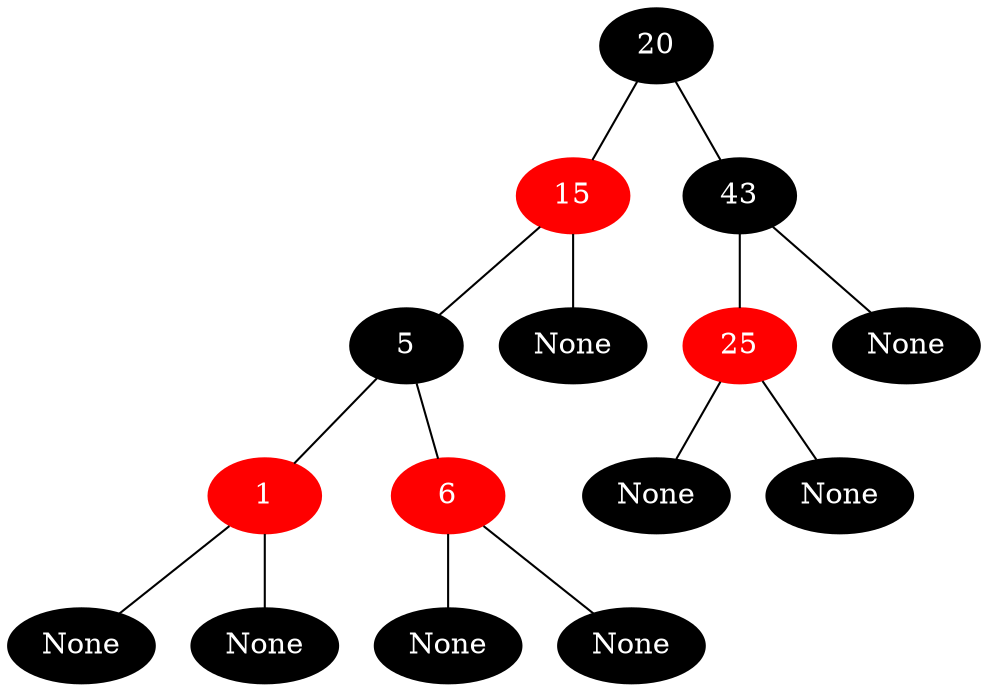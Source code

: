 graph {
	 0 [label="20", color=black, style=filled, fontcolor=white];
	 1 [label="15", color=red, style=filled, fontcolor=white];
	 2 [label="5", color=black, style=filled, fontcolor=white];
	 3 [label="1", color=red, style=filled, fontcolor=white];
	 4 [label="None", color=black, style=filled, fontcolor=white];
	 5 [label="None", color=black, style=filled, fontcolor=white];
	 6 [label="6", color=red, style=filled, fontcolor=white];
	 7 [label="None", color=black, style=filled, fontcolor=white];
	 8 [label="None", color=black, style=filled, fontcolor=white];
	 9 [label="None", color=black, style=filled, fontcolor=white];
	 10 [label="43", color=black, style=filled, fontcolor=white];
	 11 [label="25", color=red, style=filled, fontcolor=white];
	 12 [label="None", color=black, style=filled, fontcolor=white];
	 13 [label="None", color=black, style=filled, fontcolor=white];
	 14 [label="None", color=black, style=filled, fontcolor=white];
	 0 -- 1;
	 1 -- 2;
	 2 -- 3;
	 3 -- 4;
	 3 -- 5;
	 2 -- 6;
	 6 -- 7;
	 6 -- 8;
	 1 -- 9;
	 0 -- 10;
	 10 -- 11;
	 11 -- 12;
	 11 -- 13;
	 10 -- 14;
}
